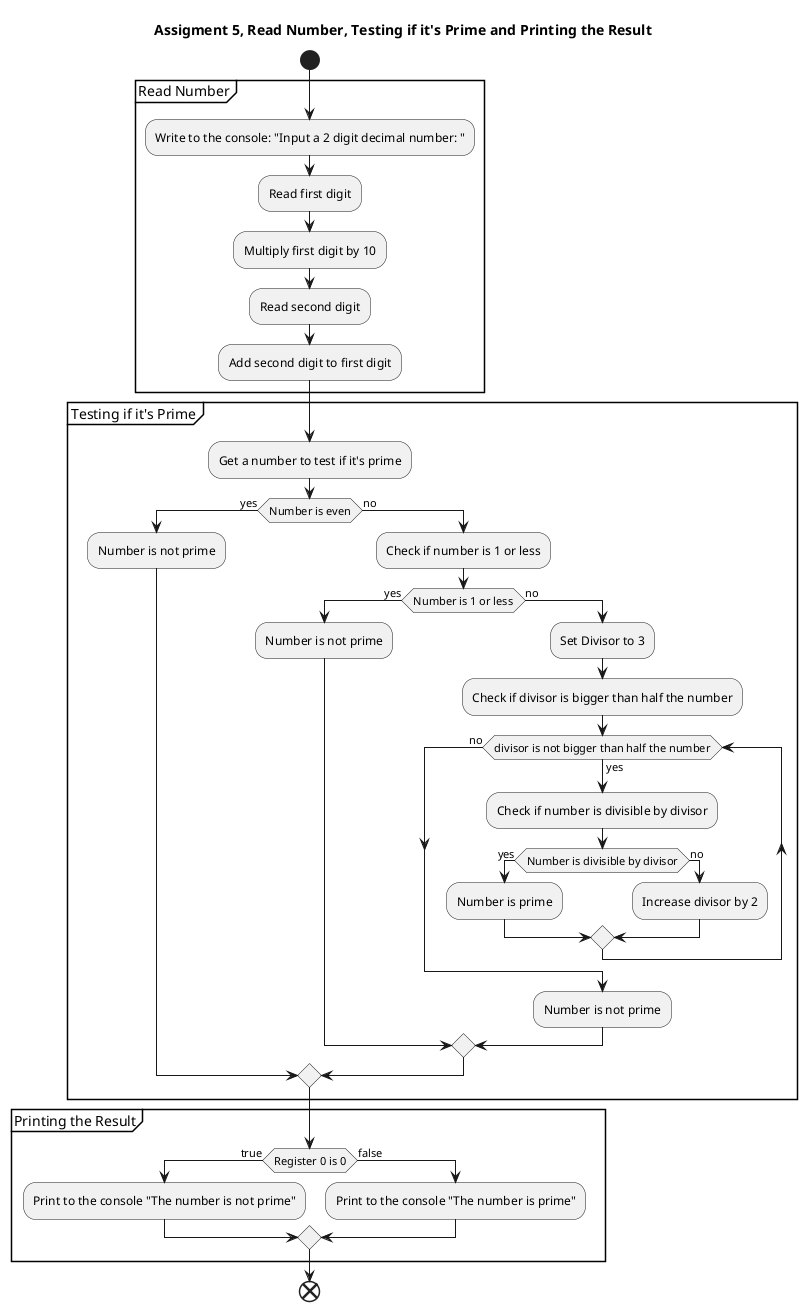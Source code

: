 @startuml assignment_5
skinparam linetype ortho
hide empty methods
hide empty fields
hide circle

title Assigment 5, Read Number, Testing if it's Prime and Printing the Result

start
partition "Read Number" {
    :Write to the console: "Input a 2 digit decimal number: ";
    :Read first digit;
    :Multiply first digit by 10;
    :Read second digit;
    :Add second digit to first digit;
}

partition "Testing if it's Prime" {
    :Get a number to test if it's prime;
    if (Number is even) then (yes)
        :Number is not prime;
    else (no)
        :Check if number is 1 or less;
        if (Number is 1 or less) then (yes)
            :Number is not prime;
        else (no)
            :Set Divisor to 3;
            :Check if divisor is bigger than half the number;
            while (divisor is not bigger than half the number) is (yes)
                :Check if number is divisible by divisor;
                if (Number is divisible by divisor) then (yes)
                    :Number is prime;
                else (no)
                    :Increase divisor by 2;
                endif
            endwhile (no)
            :Number is not prime;
        endif
    endif
}

partition "Printing the Result" {
    if (Register 0 is 0) then (true)
        :Print to the console "The number is not prime";
    else (false)
        :Print to the console "The number is prime";
    endif
}
end

@enduml